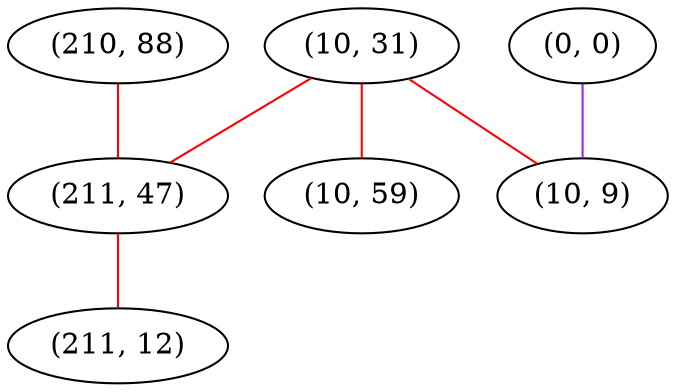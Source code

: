 graph "" {
"(10, 31)";
"(0, 0)";
"(210, 88)";
"(211, 47)";
"(211, 12)";
"(10, 59)";
"(10, 9)";
"(10, 31)" -- "(211, 47)"  [color=red, key=0, weight=1];
"(10, 31)" -- "(10, 59)"  [color=red, key=0, weight=1];
"(10, 31)" -- "(10, 9)"  [color=red, key=0, weight=1];
"(0, 0)" -- "(10, 9)"  [color=purple, key=0, weight=4];
"(210, 88)" -- "(211, 47)"  [color=red, key=0, weight=1];
"(211, 47)" -- "(211, 12)"  [color=red, key=0, weight=1];
}
